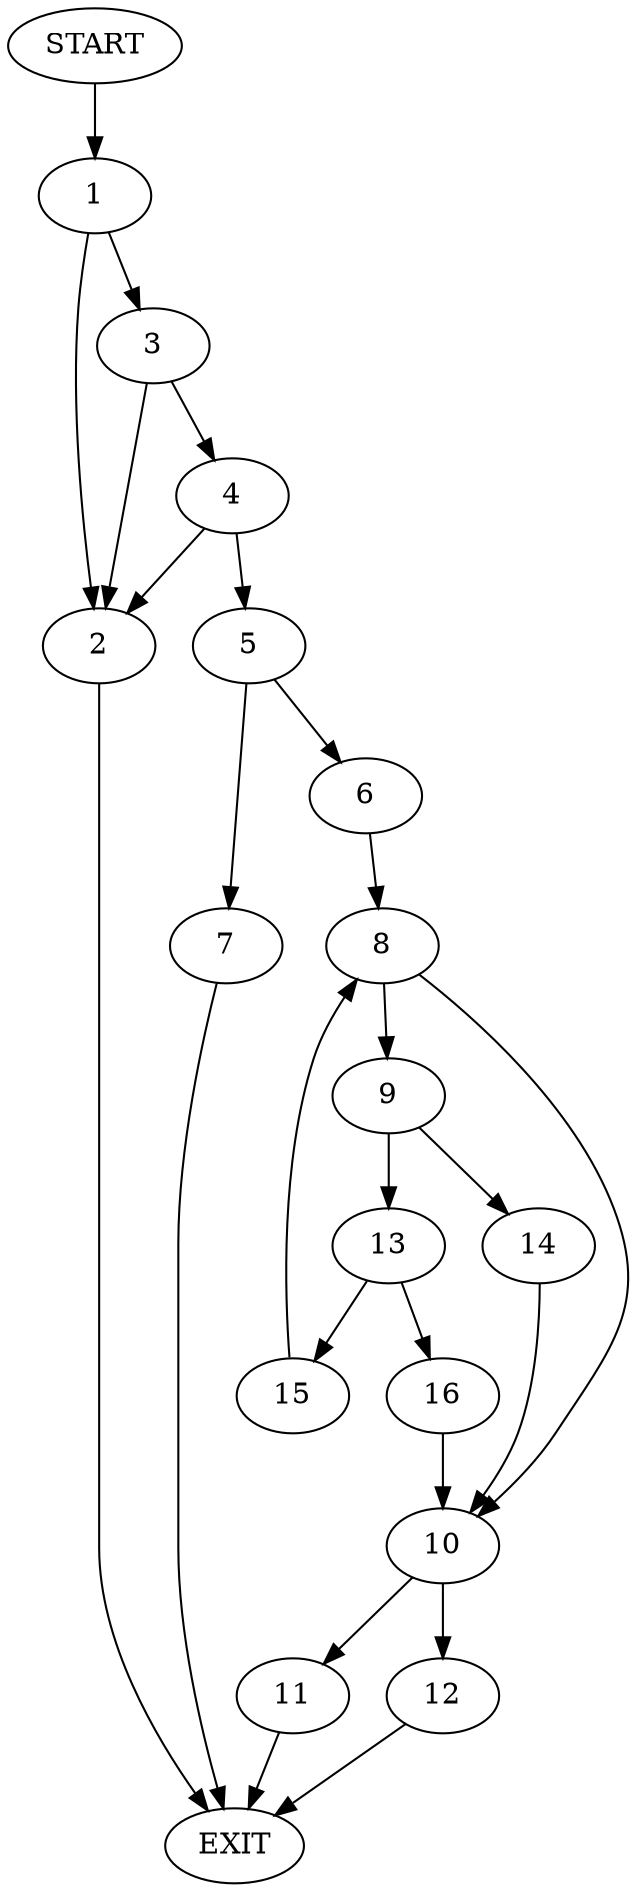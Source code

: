 digraph {
0 [label="START"]
17 [label="EXIT"]
0 -> 1
1 -> 2
1 -> 3
3 -> 2
3 -> 4
2 -> 17
4 -> 2
4 -> 5
5 -> 6
5 -> 7
6 -> 8
7 -> 17
8 -> 9
8 -> 10
10 -> 11
10 -> 12
9 -> 13
9 -> 14
14 -> 10
13 -> 15
13 -> 16
16 -> 10
15 -> 8
11 -> 17
12 -> 17
}
